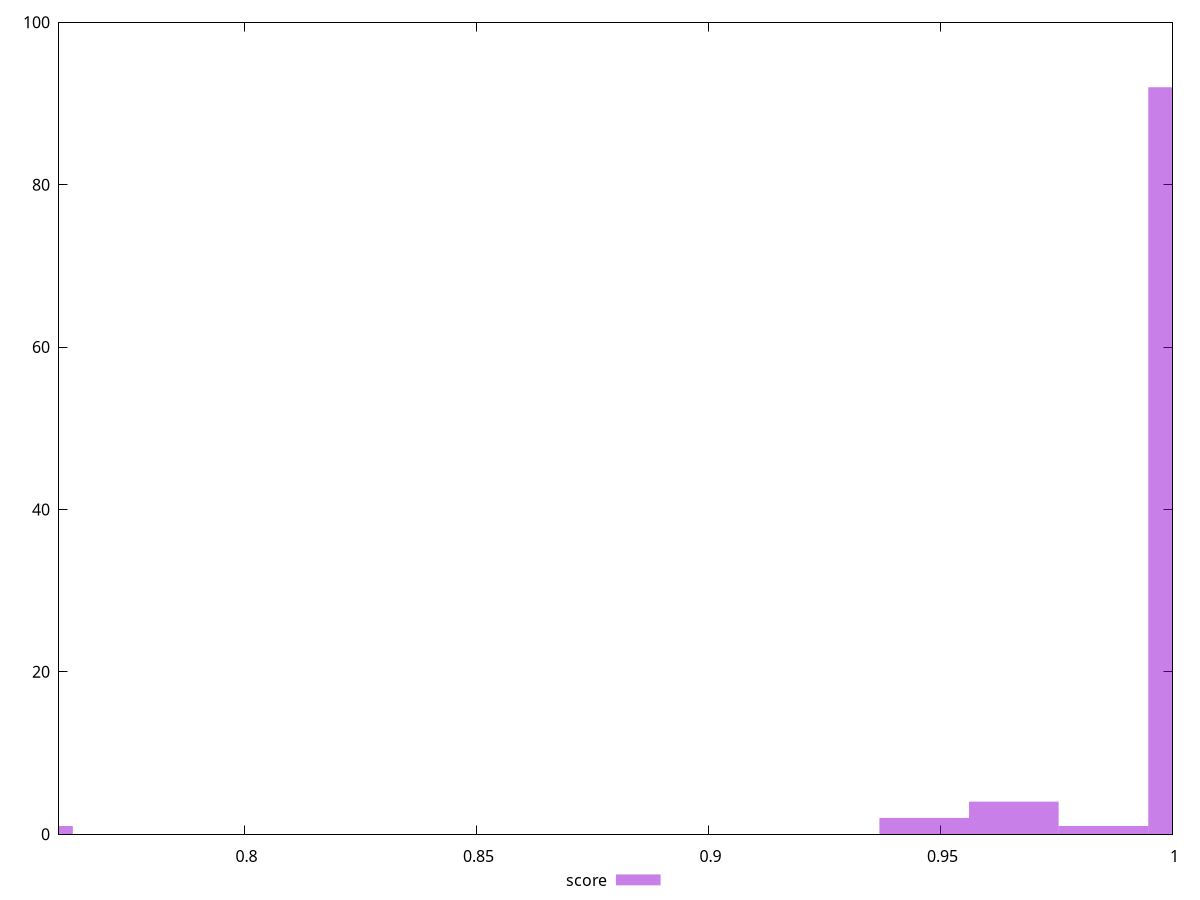 reset

$score <<EOF
0.9464845514121261 2
1.0044325851720521 92
0.9851165739187434 1
0.7533244388790391 1
0.9658005626654347 4
EOF

set key outside below
set boxwidth 0.019316011253308694
set xrange [0.76:1]
set yrange [0:100]
set trange [0:100]
set style fill transparent solid 0.5 noborder
set terminal svg size 640, 490 enhanced background rgb 'white'
set output "report_00013_2021-02-09T12-04-24.940Z/render-blocking-resources/samples/pages+cached+noadtech+nomedia+nocss/score/histogram.svg"

plot $score title "score" with boxes

reset
